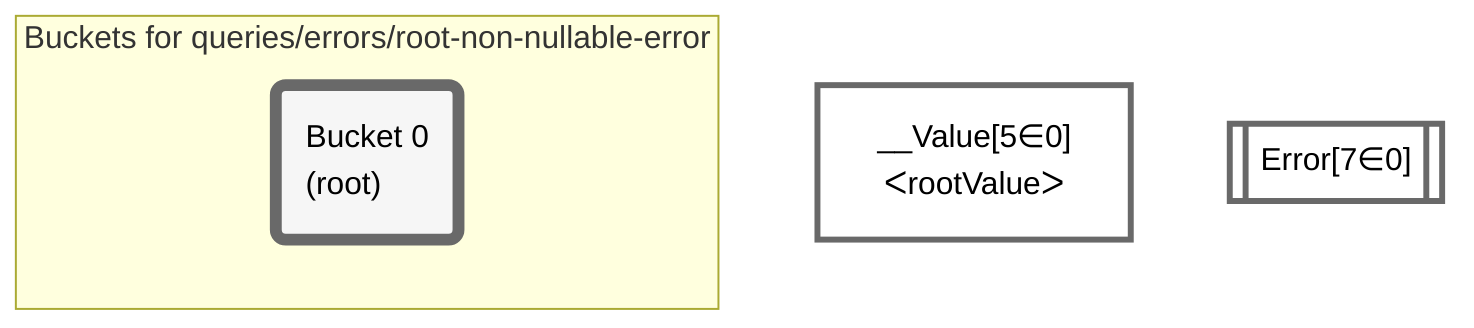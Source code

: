 graph TD
    classDef path fill:#eee,stroke:#000,color:#000
    classDef plan fill:#fff,stroke-width:3px,color:#000
    classDef itemplan fill:#fff,stroke-width:6px,color:#000
    classDef sideeffectplan fill:#f00,stroke-width:6px,color:#000
    classDef bucket fill:#f6f6f6,color:#000,stroke-width:6px,text-align:left


    %% define steps
    __Value5["__Value[5∈0]<br />ᐸrootValueᐳ"]:::plan
    Error7[["Error[7∈0]"]]:::plan

    %% plan dependencies

    subgraph "Buckets for queries/errors/root-non-nullable-error"
    Bucket0("Bucket 0<br />(root)"):::bucket
    classDef bucket0 stroke:#696969
    class Bucket0,__Value5,Error7 bucket0
    end